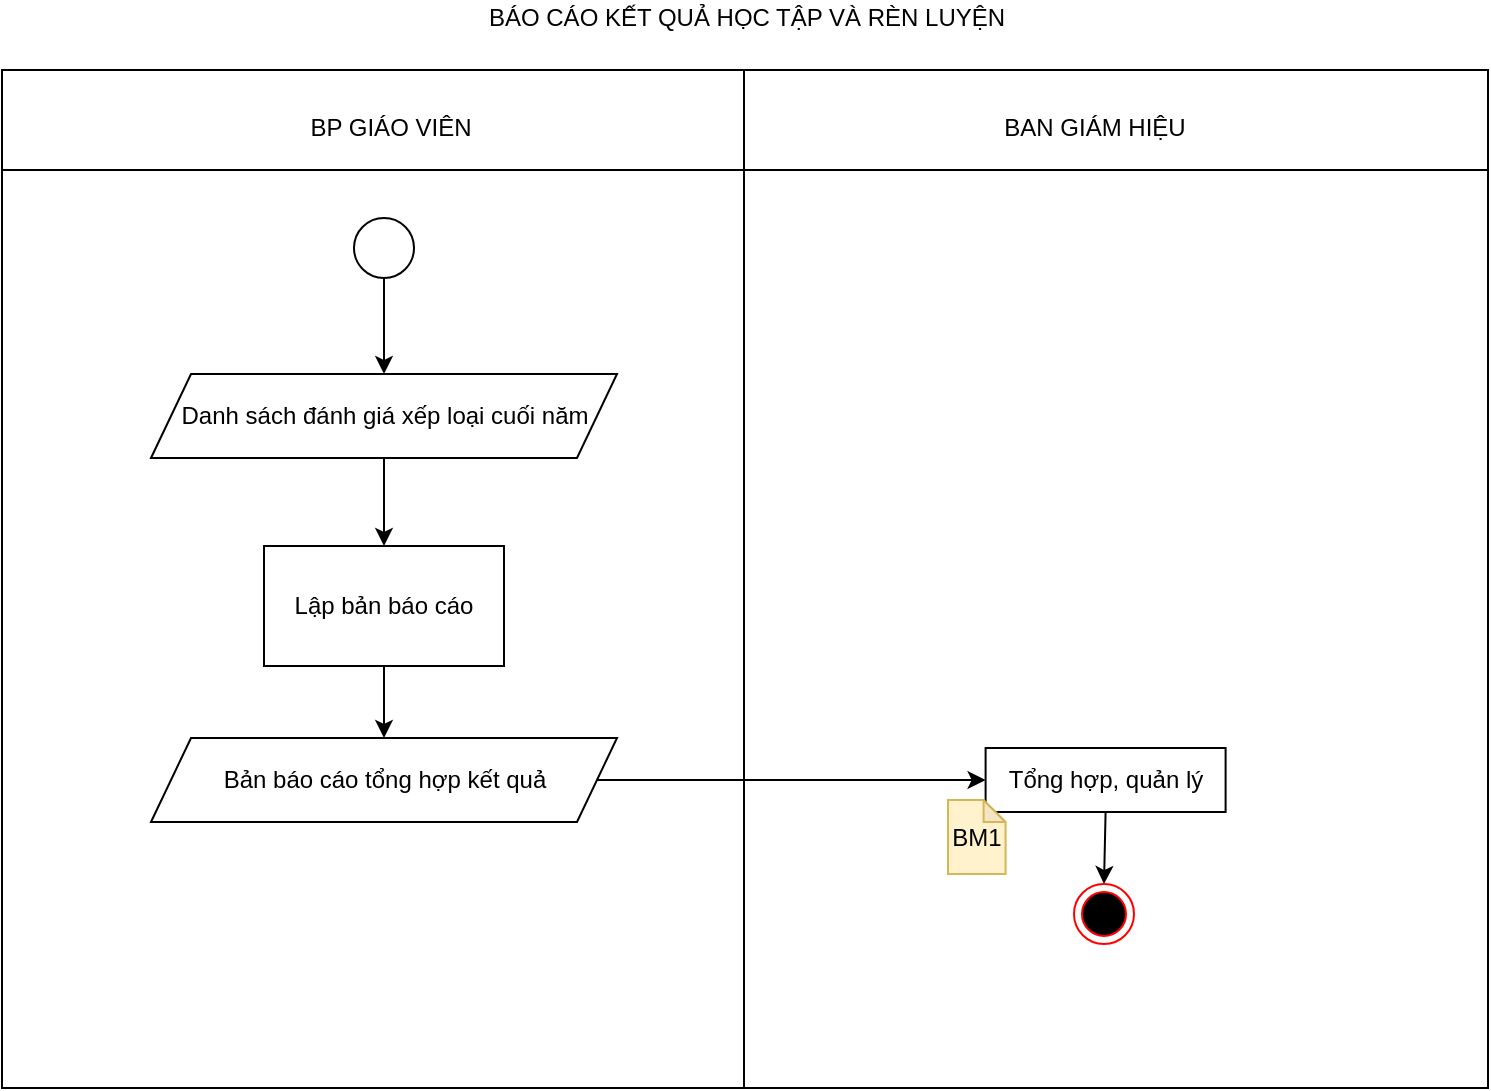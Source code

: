 <mxfile version="14.2.9" type="github">
  <diagram id="GM21wBxc2DHTKVHeBlKp" name="Page-1">
    <mxGraphModel dx="1369" dy="776" grid="0" gridSize="10" guides="1" tooltips="1" connect="1" arrows="1" fold="1" page="1" pageScale="1" pageWidth="850" pageHeight="1100" math="0" shadow="0">
      <root>
        <mxCell id="0" />
        <mxCell id="1" parent="0" />
        <mxCell id="e6wqYFJ9L4pIo_LX10lc-1" value="" style="shape=internalStorage;whiteSpace=wrap;html=1;backgroundOutline=1;dx=371;dy=50;" parent="1" vertex="1">
          <mxGeometry x="62" y="70" width="743" height="509" as="geometry" />
        </mxCell>
        <mxCell id="e6wqYFJ9L4pIo_LX10lc-8" value="BP GIÁO VIÊN" style="text;html=1;align=center;verticalAlign=middle;resizable=0;points=[];autosize=1;" parent="1" vertex="1">
          <mxGeometry x="211" y="90" width="90" height="18" as="geometry" />
        </mxCell>
        <mxCell id="qVXUfa8pgeMg6qIVmSFI-12" style="edgeStyle=orthogonalEdgeStyle;rounded=0;orthogonalLoop=1;jettySize=auto;html=1;exitX=0.5;exitY=1;exitDx=0;exitDy=0;entryX=0.5;entryY=0;entryDx=0;entryDy=0;" edge="1" parent="1" source="e6wqYFJ9L4pIo_LX10lc-14" target="GC9F7-5mukdswa_u3bBy-21">
          <mxGeometry relative="1" as="geometry" />
        </mxCell>
        <mxCell id="e6wqYFJ9L4pIo_LX10lc-14" value="Tổng hợp, quản lý" style="rounded=0;whiteSpace=wrap;html=1;" parent="1" vertex="1">
          <mxGeometry x="553.8" y="409" width="120" height="32" as="geometry" />
        </mxCell>
        <mxCell id="rJRlgSTPhRBSyXRxf0p6-57" value="BÁO CÁO KẾT QUẢ HỌC TẬP VÀ RÈN LUYỆN" style="text;html=1;align=center;verticalAlign=middle;resizable=0;points=[];autosize=1;" parent="1" vertex="1">
          <mxGeometry x="299" y="35" width="269" height="18" as="geometry" />
        </mxCell>
        <mxCell id="rJRlgSTPhRBSyXRxf0p6-58" value="BM1" style="shape=note;whiteSpace=wrap;html=1;backgroundOutline=1;darkOpacity=0.05;size=11;fillColor=#fff2cc;strokeColor=#d6b656;" parent="1" vertex="1">
          <mxGeometry x="535" y="435" width="28.8" height="37" as="geometry" />
        </mxCell>
        <mxCell id="GC9F7-5mukdswa_u3bBy-3" value="BAN GIÁM HIỆU" style="text;html=1;align=center;verticalAlign=middle;resizable=0;points=[];autosize=1;" parent="1" vertex="1">
          <mxGeometry x="557.5" y="90" width="101" height="18" as="geometry" />
        </mxCell>
        <mxCell id="GC9F7-5mukdswa_u3bBy-21" value="" style="ellipse;html=1;shape=endState;fillColor=#000000;strokeColor=#ff0000;" parent="1" vertex="1">
          <mxGeometry x="598" y="477" width="30" height="30" as="geometry" />
        </mxCell>
        <mxCell id="qVXUfa8pgeMg6qIVmSFI-3" style="edgeStyle=orthogonalEdgeStyle;rounded=0;orthogonalLoop=1;jettySize=auto;html=1;exitX=0.5;exitY=1;exitDx=0;exitDy=0;entryX=0.5;entryY=0;entryDx=0;entryDy=0;" edge="1" parent="1" source="qVXUfa8pgeMg6qIVmSFI-1" target="qVXUfa8pgeMg6qIVmSFI-5">
          <mxGeometry relative="1" as="geometry">
            <mxPoint x="253" y="208" as="targetPoint" />
          </mxGeometry>
        </mxCell>
        <mxCell id="qVXUfa8pgeMg6qIVmSFI-1" value="" style="ellipse;whiteSpace=wrap;html=1;" vertex="1" parent="1">
          <mxGeometry x="238" y="144" width="30" height="30" as="geometry" />
        </mxCell>
        <mxCell id="qVXUfa8pgeMg6qIVmSFI-10" style="edgeStyle=orthogonalEdgeStyle;rounded=0;orthogonalLoop=1;jettySize=auto;html=1;exitX=0.5;exitY=1;exitDx=0;exitDy=0;entryX=0.5;entryY=0;entryDx=0;entryDy=0;" edge="1" parent="1" source="qVXUfa8pgeMg6qIVmSFI-4" target="qVXUfa8pgeMg6qIVmSFI-9">
          <mxGeometry relative="1" as="geometry" />
        </mxCell>
        <mxCell id="qVXUfa8pgeMg6qIVmSFI-4" value="Lập bản báo cáo" style="rounded=0;whiteSpace=wrap;html=1;" vertex="1" parent="1">
          <mxGeometry x="193" y="308" width="120" height="60" as="geometry" />
        </mxCell>
        <mxCell id="qVXUfa8pgeMg6qIVmSFI-8" style="edgeStyle=orthogonalEdgeStyle;rounded=0;orthogonalLoop=1;jettySize=auto;html=1;exitX=0.5;exitY=1;exitDx=0;exitDy=0;entryX=0.5;entryY=0;entryDx=0;entryDy=0;" edge="1" parent="1" source="qVXUfa8pgeMg6qIVmSFI-5" target="qVXUfa8pgeMg6qIVmSFI-4">
          <mxGeometry relative="1" as="geometry" />
        </mxCell>
        <mxCell id="qVXUfa8pgeMg6qIVmSFI-5" value="Danh sách đánh giá xếp loại cuối năm" style="shape=parallelogram;perimeter=parallelogramPerimeter;whiteSpace=wrap;html=1;fixedSize=1;" vertex="1" parent="1">
          <mxGeometry x="136.5" y="222" width="233" height="42" as="geometry" />
        </mxCell>
        <mxCell id="qVXUfa8pgeMg6qIVmSFI-11" style="edgeStyle=orthogonalEdgeStyle;rounded=0;orthogonalLoop=1;jettySize=auto;html=1;exitX=1;exitY=0.5;exitDx=0;exitDy=0;" edge="1" parent="1" source="qVXUfa8pgeMg6qIVmSFI-9" target="e6wqYFJ9L4pIo_LX10lc-14">
          <mxGeometry relative="1" as="geometry" />
        </mxCell>
        <mxCell id="qVXUfa8pgeMg6qIVmSFI-9" value="Bản báo cáo tổng hợp kết quả " style="shape=parallelogram;perimeter=parallelogramPerimeter;whiteSpace=wrap;html=1;fixedSize=1;" vertex="1" parent="1">
          <mxGeometry x="136.5" y="404" width="233" height="42" as="geometry" />
        </mxCell>
      </root>
    </mxGraphModel>
  </diagram>
</mxfile>
